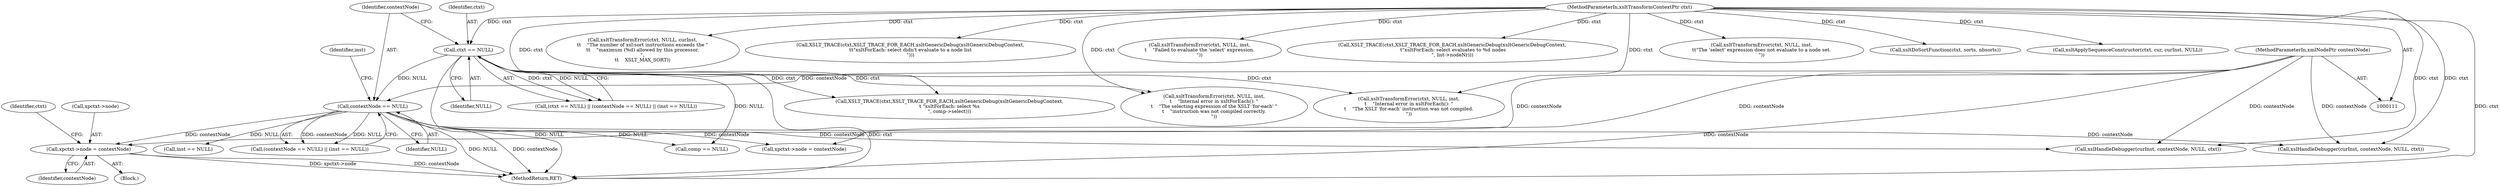 digraph "1_Chrome_96dbafe288dbe2f0cc45fa3c39daf6d0c37acbab_40@del" {
"1000367" [label="(Call,xpctxt->node = contextNode)"];
"1000113" [label="(MethodParameterIn,xmlNodePtr contextNode)"];
"1000148" [label="(Call,contextNode == NULL)"];
"1000144" [label="(Call,ctxt == NULL)"];
"1000112" [label="(MethodParameterIn,xsltTransformContextPtr ctxt)"];
"1000405" [label="(Call,xslHandleDebugger(curInst, contextNode, NULL, ctxt))"];
"1000149" [label="(Identifier,contextNode)"];
"1000145" [label="(Identifier,ctxt)"];
"1000428" [label="(Call,xsltTransformError(ctxt, NULL, curInst,\n\t\t    \"The number of xsl:sort instructions exceeds the \"\n\t\t    \"maximum (%d) allowed by this processor.\n\",\n\t\t    XSLT_MAX_SORT))"];
"1000112" [label="(MethodParameterIn,xsltTransformContextPtr ctxt)"];
"1000317" [label="(Call,XSLT_TRACE(ctxt,XSLT_TRACE_FOR_EACH,xsltGenericDebug(xsltGenericDebugContext,\n\t\t\"xsltForEach: select didn't evaluate to a node list\n\")))"];
"1000566" [label="(MethodReturn,RET)"];
"1000326" [label="(Call,xsltTransformError(ctxt, NULL, inst,\n\t    \"Failed to evaluate the 'select' expression.\n\"))"];
"1000150" [label="(Identifier,NULL)"];
"1000348" [label="(Call,XSLT_TRACE(ctxt,XSLT_TRACE_FOR_EACH,xsltGenericDebug(xsltGenericDebugContext,\n \t\"xsltForEach: select evaluates to %d nodes\n\", list->nodeNr)))"];
"1000447" [label="(Call,xslHandleDebugger(curInst, contextNode, NULL, ctxt))"];
"1000312" [label="(Call,xsltTransformError(ctxt, NULL, inst,\n\t\t\"The 'select' expression does not evaluate to a node set.\n\"))"];
"1000457" [label="(Call,xsltDoSortFunction(ctxt, sorts, nbsorts))"];
"1000144" [label="(Call,ctxt == NULL)"];
"1000160" [label="(Call,comp == NULL)"];
"1000164" [label="(Call,xsltTransformError(ctxt, NULL, inst,\n\t    \"Internal error in xsltForEach(): \"\n\t    \"The XSLT 'for-each' instruction was not compiled.\n\"))"];
"1000151" [label="(Call,inst == NULL)"];
"1000147" [label="(Call,(contextNode == NULL) || (inst == NULL))"];
"1000374" [label="(Identifier,ctxt)"];
"1000116" [label="(Block,)"];
"1000368" [label="(Call,xpctxt->node)"];
"1000367" [label="(Call,xpctxt->node = contextNode)"];
"1000371" [label="(Identifier,contextNode)"];
"1000243" [label="(Call,xpctxt->node = contextNode)"];
"1000194" [label="(Call,XSLT_TRACE(ctxt,XSLT_TRACE_FOR_EACH,xsltGenericDebug(xsltGenericDebugContext,\n\t \"xsltForEach: select %s\n\", comp->select)))"];
"1000152" [label="(Identifier,inst)"];
"1000148" [label="(Call,contextNode == NULL)"];
"1000518" [label="(Call,xsltApplySequenceConstructor(ctxt, cur, curInst, NULL))"];
"1000113" [label="(MethodParameterIn,xmlNodePtr contextNode)"];
"1000146" [label="(Identifier,NULL)"];
"1000143" [label="(Call,(ctxt == NULL) || (contextNode == NULL) || (inst == NULL))"];
"1000183" [label="(Call,xsltTransformError(ctxt, NULL, inst,\n\t    \"Internal error in xsltForEach(): \"\n\t    \"The selecting expression of the XSLT 'for-each' \"\n\t    \"instruction was not compiled correctly.\n\"))"];
"1000367" -> "1000116"  [label="AST: "];
"1000367" -> "1000371"  [label="CFG: "];
"1000368" -> "1000367"  [label="AST: "];
"1000371" -> "1000367"  [label="AST: "];
"1000374" -> "1000367"  [label="CFG: "];
"1000367" -> "1000566"  [label="DDG: xpctxt->node"];
"1000367" -> "1000566"  [label="DDG: contextNode"];
"1000113" -> "1000367"  [label="DDG: contextNode"];
"1000148" -> "1000367"  [label="DDG: contextNode"];
"1000113" -> "1000111"  [label="AST: "];
"1000113" -> "1000566"  [label="DDG: contextNode"];
"1000113" -> "1000148"  [label="DDG: contextNode"];
"1000113" -> "1000243"  [label="DDG: contextNode"];
"1000113" -> "1000405"  [label="DDG: contextNode"];
"1000113" -> "1000447"  [label="DDG: contextNode"];
"1000148" -> "1000147"  [label="AST: "];
"1000148" -> "1000150"  [label="CFG: "];
"1000149" -> "1000148"  [label="AST: "];
"1000150" -> "1000148"  [label="AST: "];
"1000152" -> "1000148"  [label="CFG: "];
"1000147" -> "1000148"  [label="CFG: "];
"1000148" -> "1000566"  [label="DDG: contextNode"];
"1000148" -> "1000566"  [label="DDG: NULL"];
"1000148" -> "1000147"  [label="DDG: contextNode"];
"1000148" -> "1000147"  [label="DDG: NULL"];
"1000144" -> "1000148"  [label="DDG: NULL"];
"1000148" -> "1000151"  [label="DDG: NULL"];
"1000148" -> "1000160"  [label="DDG: NULL"];
"1000148" -> "1000243"  [label="DDG: contextNode"];
"1000148" -> "1000405"  [label="DDG: contextNode"];
"1000148" -> "1000447"  [label="DDG: contextNode"];
"1000144" -> "1000143"  [label="AST: "];
"1000144" -> "1000146"  [label="CFG: "];
"1000145" -> "1000144"  [label="AST: "];
"1000146" -> "1000144"  [label="AST: "];
"1000149" -> "1000144"  [label="CFG: "];
"1000143" -> "1000144"  [label="CFG: "];
"1000144" -> "1000566"  [label="DDG: ctxt"];
"1000144" -> "1000566"  [label="DDG: NULL"];
"1000144" -> "1000143"  [label="DDG: ctxt"];
"1000144" -> "1000143"  [label="DDG: NULL"];
"1000112" -> "1000144"  [label="DDG: ctxt"];
"1000144" -> "1000160"  [label="DDG: NULL"];
"1000144" -> "1000164"  [label="DDG: ctxt"];
"1000144" -> "1000183"  [label="DDG: ctxt"];
"1000144" -> "1000194"  [label="DDG: ctxt"];
"1000112" -> "1000111"  [label="AST: "];
"1000112" -> "1000566"  [label="DDG: ctxt"];
"1000112" -> "1000164"  [label="DDG: ctxt"];
"1000112" -> "1000183"  [label="DDG: ctxt"];
"1000112" -> "1000194"  [label="DDG: ctxt"];
"1000112" -> "1000312"  [label="DDG: ctxt"];
"1000112" -> "1000317"  [label="DDG: ctxt"];
"1000112" -> "1000326"  [label="DDG: ctxt"];
"1000112" -> "1000348"  [label="DDG: ctxt"];
"1000112" -> "1000405"  [label="DDG: ctxt"];
"1000112" -> "1000428"  [label="DDG: ctxt"];
"1000112" -> "1000447"  [label="DDG: ctxt"];
"1000112" -> "1000457"  [label="DDG: ctxt"];
"1000112" -> "1000518"  [label="DDG: ctxt"];
}
